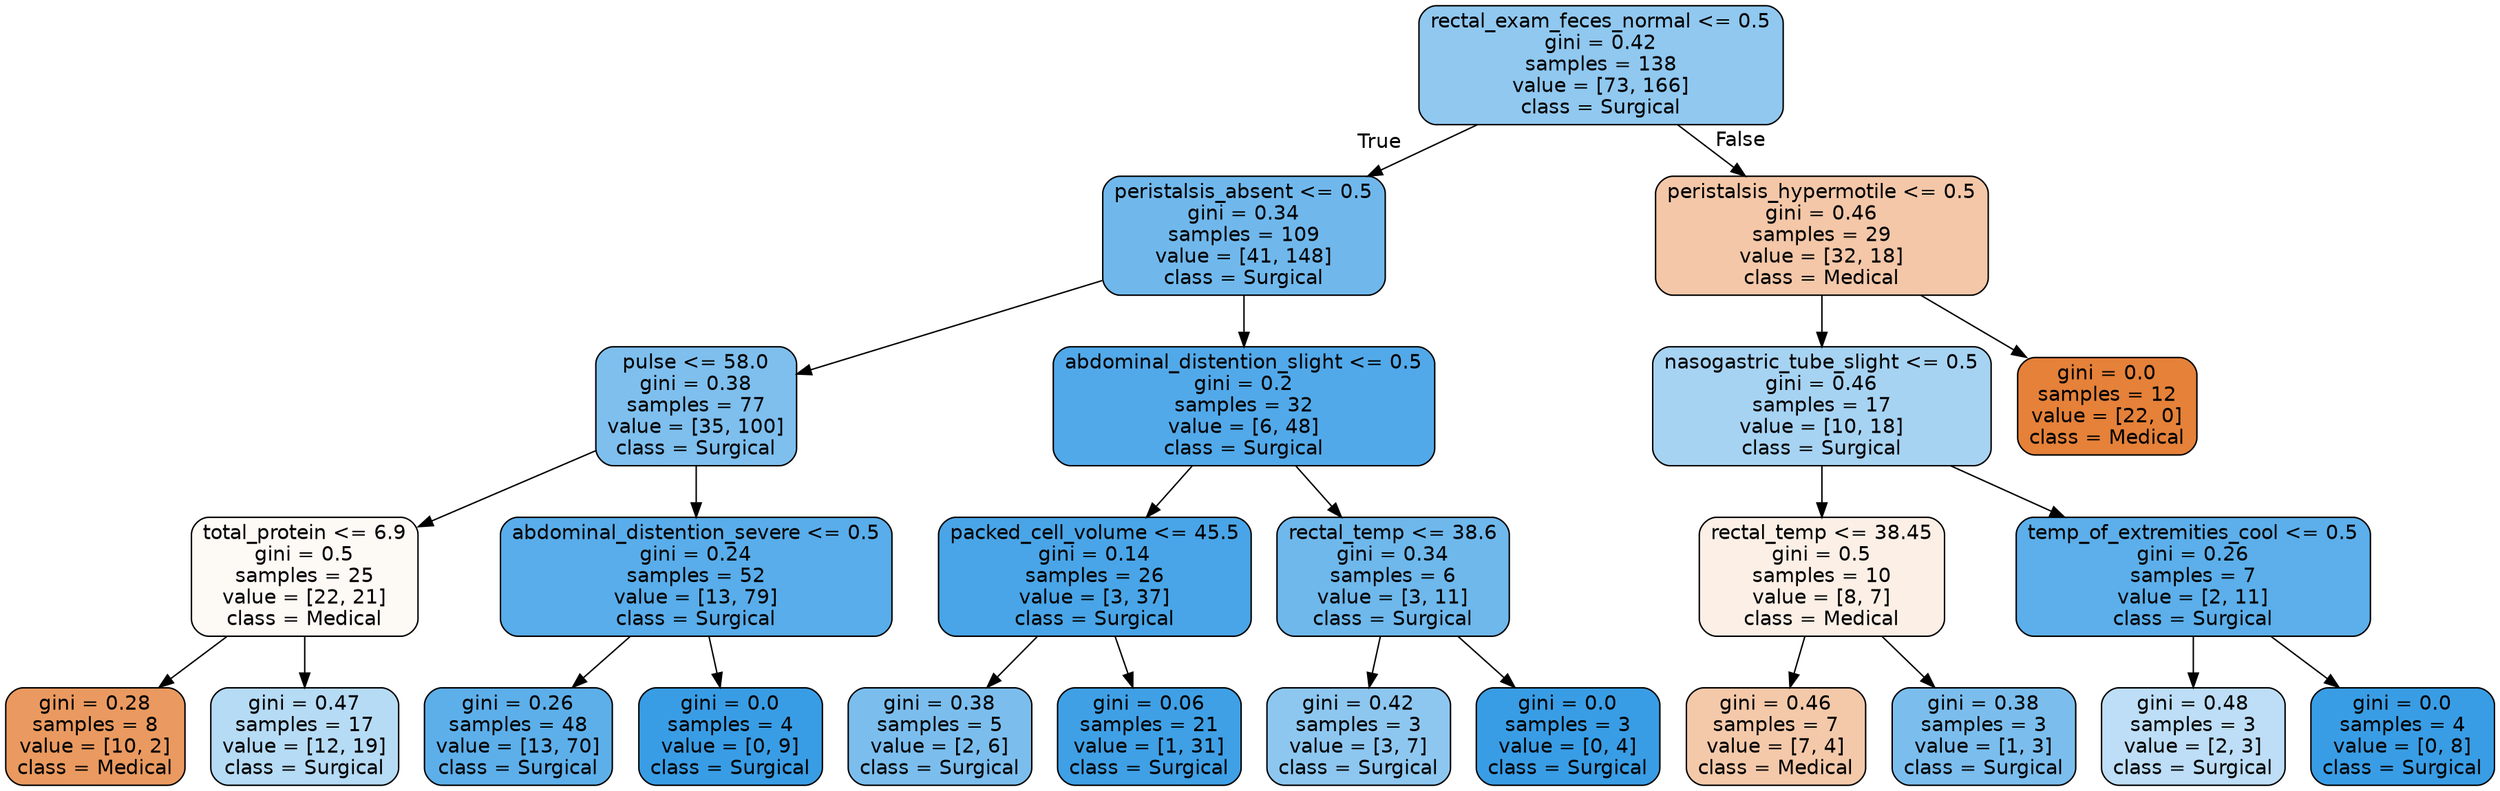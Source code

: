 digraph Tree {
node [shape=box, style="filled, rounded", color="black", fontname=helvetica] ;
edge [fontname=helvetica] ;
0 [label="rectal_exam_feces_normal <= 0.5\ngini = 0.42\nsamples = 138\nvalue = [73, 166]\nclass = Surgical", fillcolor="#399de58f"] ;
1 [label="peristalsis_absent <= 0.5\ngini = 0.34\nsamples = 109\nvalue = [41, 148]\nclass = Surgical", fillcolor="#399de5b8"] ;
0 -> 1 [labeldistance=2.5, labelangle=45, headlabel="True"] ;
2 [label="pulse <= 58.0\ngini = 0.38\nsamples = 77\nvalue = [35, 100]\nclass = Surgical", fillcolor="#399de5a6"] ;
1 -> 2 ;
3 [label="total_protein <= 6.9\ngini = 0.5\nsamples = 25\nvalue = [22, 21]\nclass = Medical", fillcolor="#e581390c"] ;
2 -> 3 ;
4 [label="gini = 0.28\nsamples = 8\nvalue = [10, 2]\nclass = Medical", fillcolor="#e58139cc"] ;
3 -> 4 ;
5 [label="gini = 0.47\nsamples = 17\nvalue = [12, 19]\nclass = Surgical", fillcolor="#399de55e"] ;
3 -> 5 ;
6 [label="abdominal_distention_severe <= 0.5\ngini = 0.24\nsamples = 52\nvalue = [13, 79]\nclass = Surgical", fillcolor="#399de5d5"] ;
2 -> 6 ;
7 [label="gini = 0.26\nsamples = 48\nvalue = [13, 70]\nclass = Surgical", fillcolor="#399de5d0"] ;
6 -> 7 ;
8 [label="gini = 0.0\nsamples = 4\nvalue = [0, 9]\nclass = Surgical", fillcolor="#399de5ff"] ;
6 -> 8 ;
9 [label="abdominal_distention_slight <= 0.5\ngini = 0.2\nsamples = 32\nvalue = [6, 48]\nclass = Surgical", fillcolor="#399de5df"] ;
1 -> 9 ;
10 [label="packed_cell_volume <= 45.5\ngini = 0.14\nsamples = 26\nvalue = [3, 37]\nclass = Surgical", fillcolor="#399de5ea"] ;
9 -> 10 ;
11 [label="gini = 0.38\nsamples = 5\nvalue = [2, 6]\nclass = Surgical", fillcolor="#399de5aa"] ;
10 -> 11 ;
12 [label="gini = 0.06\nsamples = 21\nvalue = [1, 31]\nclass = Surgical", fillcolor="#399de5f7"] ;
10 -> 12 ;
13 [label="rectal_temp <= 38.6\ngini = 0.34\nsamples = 6\nvalue = [3, 11]\nclass = Surgical", fillcolor="#399de5b9"] ;
9 -> 13 ;
14 [label="gini = 0.42\nsamples = 3\nvalue = [3, 7]\nclass = Surgical", fillcolor="#399de592"] ;
13 -> 14 ;
15 [label="gini = 0.0\nsamples = 3\nvalue = [0, 4]\nclass = Surgical", fillcolor="#399de5ff"] ;
13 -> 15 ;
16 [label="peristalsis_hypermotile <= 0.5\ngini = 0.46\nsamples = 29\nvalue = [32, 18]\nclass = Medical", fillcolor="#e5813970"] ;
0 -> 16 [labeldistance=2.5, labelangle=-45, headlabel="False"] ;
17 [label="nasogastric_tube_slight <= 0.5\ngini = 0.46\nsamples = 17\nvalue = [10, 18]\nclass = Surgical", fillcolor="#399de571"] ;
16 -> 17 ;
18 [label="rectal_temp <= 38.45\ngini = 0.5\nsamples = 10\nvalue = [8, 7]\nclass = Medical", fillcolor="#e5813920"] ;
17 -> 18 ;
19 [label="gini = 0.46\nsamples = 7\nvalue = [7, 4]\nclass = Medical", fillcolor="#e581396d"] ;
18 -> 19 ;
20 [label="gini = 0.38\nsamples = 3\nvalue = [1, 3]\nclass = Surgical", fillcolor="#399de5aa"] ;
18 -> 20 ;
21 [label="temp_of_extremities_cool <= 0.5\ngini = 0.26\nsamples = 7\nvalue = [2, 11]\nclass = Surgical", fillcolor="#399de5d1"] ;
17 -> 21 ;
22 [label="gini = 0.48\nsamples = 3\nvalue = [2, 3]\nclass = Surgical", fillcolor="#399de555"] ;
21 -> 22 ;
23 [label="gini = 0.0\nsamples = 4\nvalue = [0, 8]\nclass = Surgical", fillcolor="#399de5ff"] ;
21 -> 23 ;
24 [label="gini = 0.0\nsamples = 12\nvalue = [22, 0]\nclass = Medical", fillcolor="#e58139ff"] ;
16 -> 24 ;
}